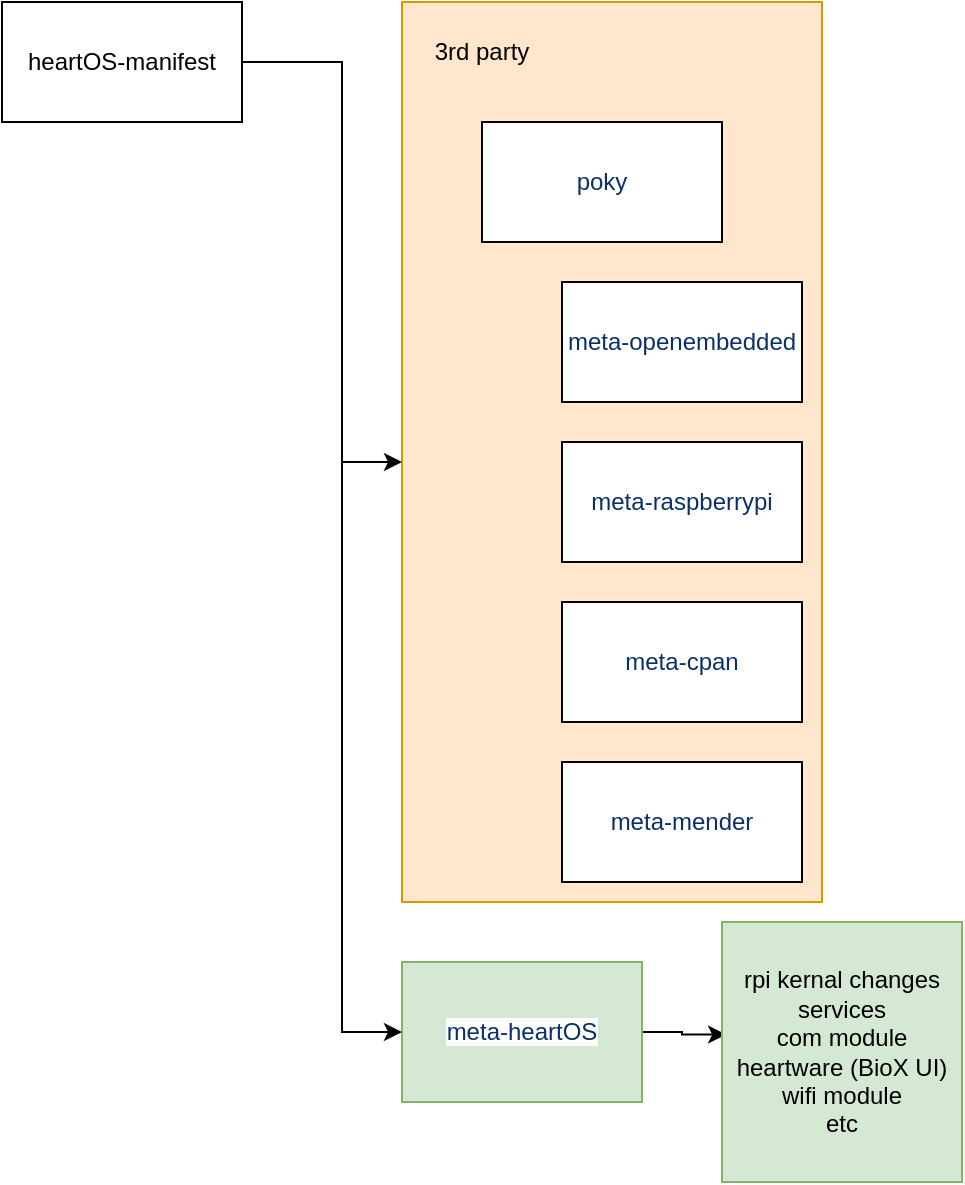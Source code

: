<mxfile version="16.4.7" type="github" pages="2">
  <diagram id="RGXpfQT3tDZtzm0-xO_2" name="Page-1">
    <mxGraphModel dx="2062" dy="1065" grid="1" gridSize="10" guides="1" tooltips="1" connect="1" arrows="1" fold="1" page="1" pageScale="1" pageWidth="850" pageHeight="1100" math="0" shadow="0">
      <root>
        <mxCell id="0" />
        <mxCell id="1" parent="0" />
        <mxCell id="KHljWuH5MT_CBvL4a0tw-12" value="" style="rounded=0;whiteSpace=wrap;html=1;align=left;fillColor=#ffe6cc;strokeColor=#d79b00;" vertex="1" parent="1">
          <mxGeometry x="240" y="40" width="210" height="450" as="geometry" />
        </mxCell>
        <mxCell id="KHljWuH5MT_CBvL4a0tw-1" value="heartOS-manifest" style="rounded=0;whiteSpace=wrap;html=1;" vertex="1" parent="1">
          <mxGeometry x="40" y="40" width="120" height="60" as="geometry" />
        </mxCell>
        <mxCell id="KHljWuH5MT_CBvL4a0tw-2" value="&lt;span style=&quot;color: rgb(10 , 48 , 105) ; font-family: , , &amp;#34;sf mono&amp;#34; , &amp;#34;menlo&amp;#34; , &amp;#34;consolas&amp;#34; , &amp;#34;liberation mono&amp;#34; , monospace ; background-color: rgb(255 , 255 , 255)&quot;&gt;poky&lt;/span&gt;" style="rounded=0;whiteSpace=wrap;html=1;" vertex="1" parent="1">
          <mxGeometry x="280" y="100" width="120" height="60" as="geometry" />
        </mxCell>
        <mxCell id="KHljWuH5MT_CBvL4a0tw-3" value="&lt;span style=&quot;color: rgb(10 , 48 , 105) ; font-family: , , &amp;#34;sf mono&amp;#34; , &amp;#34;menlo&amp;#34; , &amp;#34;consolas&amp;#34; , &amp;#34;liberation mono&amp;#34; , monospace ; background-color: rgb(255 , 255 , 255)&quot;&gt;meta-openembedded&lt;/span&gt;" style="rounded=0;whiteSpace=wrap;html=1;" vertex="1" parent="1">
          <mxGeometry x="320" y="180" width="120" height="60" as="geometry" />
        </mxCell>
        <mxCell id="KHljWuH5MT_CBvL4a0tw-4" value="&lt;span style=&quot;color: rgb(10 , 48 , 105) ; font-family: , , &amp;#34;sf mono&amp;#34; , &amp;#34;menlo&amp;#34; , &amp;#34;consolas&amp;#34; , &amp;#34;liberation mono&amp;#34; , monospace ; background-color: rgb(255 , 255 , 255)&quot;&gt;meta-raspberrypi&lt;/span&gt;" style="rounded=0;whiteSpace=wrap;html=1;" vertex="1" parent="1">
          <mxGeometry x="320" y="260" width="120" height="60" as="geometry" />
        </mxCell>
        <mxCell id="KHljWuH5MT_CBvL4a0tw-6" value="&lt;span style=&quot;color: rgb(10 , 48 , 105) ; font-family: , , &amp;#34;sf mono&amp;#34; , &amp;#34;menlo&amp;#34; , &amp;#34;consolas&amp;#34; , &amp;#34;liberation mono&amp;#34; , monospace ; background-color: rgb(255 , 255 , 255)&quot;&gt;meta-cpan&lt;/span&gt;" style="rounded=0;whiteSpace=wrap;html=1;" vertex="1" parent="1">
          <mxGeometry x="320" y="340" width="120" height="60" as="geometry" />
        </mxCell>
        <mxCell id="KHljWuH5MT_CBvL4a0tw-8" value="&lt;span style=&quot;color: rgb(10, 48, 105); font-size: 12px; font-style: normal; font-weight: 400; letter-spacing: normal; text-indent: 0px; text-transform: none; word-spacing: 0px; background-color: rgb(255, 255, 255); display: inline; float: none;&quot;&gt;meta-mender&lt;/span&gt;" style="rounded=0;whiteSpace=wrap;html=1;" vertex="1" parent="1">
          <mxGeometry x="320" y="420" width="120" height="60" as="geometry" />
        </mxCell>
        <mxCell id="KHljWuH5MT_CBvL4a0tw-17" style="edgeStyle=orthogonalEdgeStyle;rounded=0;orthogonalLoop=1;jettySize=auto;html=1;exitX=1;exitY=0.5;exitDx=0;exitDy=0;entryX=0.017;entryY=0.433;entryDx=0;entryDy=0;entryPerimeter=0;" edge="1" parent="1" source="KHljWuH5MT_CBvL4a0tw-9" target="KHljWuH5MT_CBvL4a0tw-15">
          <mxGeometry relative="1" as="geometry" />
        </mxCell>
        <mxCell id="KHljWuH5MT_CBvL4a0tw-9" value="&lt;span style=&quot;color: rgb(10 , 48 , 105) ; font-family: , , &amp;#34;sf mono&amp;#34; , &amp;#34;menlo&amp;#34; , &amp;#34;consolas&amp;#34; , &amp;#34;liberation mono&amp;#34; , monospace ; background-color: rgb(255 , 255 , 255)&quot;&gt;meta-heartOS&lt;/span&gt;" style="rounded=0;whiteSpace=wrap;html=1;fillColor=#d5e8d4;strokeColor=#82b366;" vertex="1" parent="1">
          <mxGeometry x="240" y="520" width="120" height="70" as="geometry" />
        </mxCell>
        <mxCell id="KHljWuH5MT_CBvL4a0tw-13" value="3rd party" style="text;html=1;strokeColor=none;fillColor=none;align=center;verticalAlign=middle;whiteSpace=wrap;rounded=0;" vertex="1" parent="1">
          <mxGeometry x="250" y="50" width="60" height="30" as="geometry" />
        </mxCell>
        <mxCell id="KHljWuH5MT_CBvL4a0tw-15" value="rpi kernal changes&lt;br&gt;services&lt;br&gt;com module&lt;br&gt;heartware (BioX UI)&lt;br&gt;wifi module&lt;br&gt;etc" style="rounded=0;whiteSpace=wrap;html=1;fillColor=#d5e8d4;strokeColor=#82b366;" vertex="1" parent="1">
          <mxGeometry x="400" y="500" width="120" height="130" as="geometry" />
        </mxCell>
        <mxCell id="KHljWuH5MT_CBvL4a0tw-20" value="" style="edgeStyle=segmentEdgeStyle;endArrow=classic;html=1;rounded=0;exitX=1;exitY=0.5;exitDx=0;exitDy=0;entryX=0;entryY=0.5;entryDx=0;entryDy=0;" edge="1" parent="1" source="KHljWuH5MT_CBvL4a0tw-1" target="KHljWuH5MT_CBvL4a0tw-9">
          <mxGeometry width="50" height="50" relative="1" as="geometry">
            <mxPoint x="400" y="440" as="sourcePoint" />
            <mxPoint x="450" y="390" as="targetPoint" />
            <Array as="points">
              <mxPoint x="210" y="70" />
              <mxPoint x="210" y="555" />
            </Array>
          </mxGeometry>
        </mxCell>
        <mxCell id="KHljWuH5MT_CBvL4a0tw-21" value="" style="edgeStyle=segmentEdgeStyle;endArrow=classic;html=1;rounded=0;exitX=1;exitY=0.5;exitDx=0;exitDy=0;" edge="1" parent="1" source="KHljWuH5MT_CBvL4a0tw-1" target="KHljWuH5MT_CBvL4a0tw-12">
          <mxGeometry width="50" height="50" relative="1" as="geometry">
            <mxPoint x="400" y="440" as="sourcePoint" />
            <mxPoint x="230" y="280" as="targetPoint" />
            <Array as="points">
              <mxPoint x="210" y="70" />
              <mxPoint x="210" y="270" />
            </Array>
          </mxGeometry>
        </mxCell>
      </root>
    </mxGraphModel>
  </diagram>
  <diagram id="g84kJ7uVpb5qampgBmQU" name="Page-2">
    <mxGraphModel dx="2062" dy="1065" grid="1" gridSize="10" guides="1" tooltips="1" connect="1" arrows="1" fold="1" page="1" pageScale="1" pageWidth="850" pageHeight="1100" math="0" shadow="0">
      <root>
        <mxCell id="GeWcEWn7y4cUAgWxGxmX-0" />
        <mxCell id="GeWcEWn7y4cUAgWxGxmX-1" parent="GeWcEWn7y4cUAgWxGxmX-0" />
        <mxCell id="GeWcEWn7y4cUAgWxGxmX-36" value="" style="rounded=0;whiteSpace=wrap;html=1;align=left;fillColor=#ffe6cc;strokeColor=#d79b00;" vertex="1" parent="GeWcEWn7y4cUAgWxGxmX-1">
          <mxGeometry x="240" y="500" width="210" height="560" as="geometry" />
        </mxCell>
        <mxCell id="GeWcEWn7y4cUAgWxGxmX-2" value="" style="rounded=0;whiteSpace=wrap;html=1;align=left;fillColor=#ffe6cc;strokeColor=#d79b00;" vertex="1" parent="GeWcEWn7y4cUAgWxGxmX-1">
          <mxGeometry x="240" y="40" width="210" height="450" as="geometry" />
        </mxCell>
        <mxCell id="GeWcEWn7y4cUAgWxGxmX-3" value="excotye-manifest" style="rounded=0;whiteSpace=wrap;html=1;" vertex="1" parent="GeWcEWn7y4cUAgWxGxmX-1">
          <mxGeometry x="40" y="40" width="120" height="60" as="geometry" />
        </mxCell>
        <mxCell id="GeWcEWn7y4cUAgWxGxmX-4" value="&lt;span style=&quot;color: rgb(10 , 48 , 105) ; font-family: , , &amp;#34;sf mono&amp;#34; , &amp;#34;menlo&amp;#34; , &amp;#34;consolas&amp;#34; , &amp;#34;liberation mono&amp;#34; , monospace ; background-color: rgb(255 , 255 , 255)&quot;&gt;poky&lt;/span&gt;" style="rounded=0;whiteSpace=wrap;html=1;" vertex="1" parent="GeWcEWn7y4cUAgWxGxmX-1">
          <mxGeometry x="280" y="100" width="120" height="60" as="geometry" />
        </mxCell>
        <mxCell id="GeWcEWn7y4cUAgWxGxmX-5" value="&lt;span style=&quot;color: rgb(10 , 48 , 105) ; font-family: , , &amp;#34;sf mono&amp;#34; , &amp;#34;menlo&amp;#34; , &amp;#34;consolas&amp;#34; , &amp;#34;liberation mono&amp;#34; , monospace ; background-color: rgb(255 , 255 , 255)&quot;&gt;meta-openembedded&lt;/span&gt;" style="rounded=0;whiteSpace=wrap;html=1;" vertex="1" parent="GeWcEWn7y4cUAgWxGxmX-1">
          <mxGeometry x="320" y="180" width="120" height="60" as="geometry" />
        </mxCell>
        <mxCell id="GeWcEWn7y4cUAgWxGxmX-6" value="&lt;span style=&quot;color: rgb(10 , 48 , 105) ; font-family: , , &amp;#34;sf mono&amp;#34; , &amp;#34;menlo&amp;#34; , &amp;#34;consolas&amp;#34; , &amp;#34;liberation mono&amp;#34; , monospace ; background-color: rgb(255 , 255 , 255)&quot;&gt;meta-raspberrypi&lt;/span&gt;" style="rounded=0;whiteSpace=wrap;html=1;" vertex="1" parent="GeWcEWn7y4cUAgWxGxmX-1">
          <mxGeometry x="320" y="260" width="120" height="60" as="geometry" />
        </mxCell>
        <mxCell id="GeWcEWn7y4cUAgWxGxmX-7" value="&lt;span style=&quot;color: rgb(10 , 48 , 105) ; font-family: , , &amp;#34;sf mono&amp;#34; , &amp;#34;menlo&amp;#34; , &amp;#34;consolas&amp;#34; , &amp;#34;liberation mono&amp;#34; , monospace ; background-color: rgb(255 , 255 , 255)&quot;&gt;meta-cpan&lt;/span&gt;" style="rounded=0;whiteSpace=wrap;html=1;" vertex="1" parent="GeWcEWn7y4cUAgWxGxmX-1">
          <mxGeometry x="320" y="340" width="120" height="60" as="geometry" />
        </mxCell>
        <mxCell id="GeWcEWn7y4cUAgWxGxmX-8" value="&lt;span style=&quot;color: rgb(10, 48, 105); font-size: 12px; font-style: normal; font-weight: 400; letter-spacing: normal; text-indent: 0px; text-transform: none; word-spacing: 0px; background-color: rgb(255, 255, 255); display: inline; float: none;&quot;&gt;meta-mender&lt;/span&gt;" style="rounded=0;whiteSpace=wrap;html=1;" vertex="1" parent="GeWcEWn7y4cUAgWxGxmX-1">
          <mxGeometry x="320" y="420" width="120" height="60" as="geometry" />
        </mxCell>
        <mxCell id="GeWcEWn7y4cUAgWxGxmX-10" value="&lt;span style=&quot;color: rgb(10 , 48 , 105) ; font-family: , , &amp;#34;sf mono&amp;#34; , &amp;#34;menlo&amp;#34; , &amp;#34;consolas&amp;#34; , &amp;#34;liberation mono&amp;#34; , monospace ; background-color: rgb(255 , 255 , 255)&quot;&gt;&lt;b&gt;meta-exocyte&amp;nbsp;&lt;br&gt;&lt;/b&gt;com-module &lt;br&gt;ui etc&lt;br&gt;&lt;/span&gt;" style="rounded=0;whiteSpace=wrap;html=1;fillColor=#d5e8d4;strokeColor=#82b366;" vertex="1" parent="GeWcEWn7y4cUAgWxGxmX-1">
          <mxGeometry x="305" y="520" width="120" height="70" as="geometry" />
        </mxCell>
        <mxCell id="GeWcEWn7y4cUAgWxGxmX-11" value="3rd party" style="text;html=1;strokeColor=none;fillColor=none;align=center;verticalAlign=middle;whiteSpace=wrap;rounded=0;" vertex="1" parent="GeWcEWn7y4cUAgWxGxmX-1">
          <mxGeometry x="250" y="50" width="60" height="30" as="geometry" />
        </mxCell>
        <mxCell id="GeWcEWn7y4cUAgWxGxmX-13" value="" style="edgeStyle=segmentEdgeStyle;endArrow=classic;html=1;rounded=0;exitX=1;exitY=0.5;exitDx=0;exitDy=0;entryX=-0.005;entryY=0.582;entryDx=0;entryDy=0;entryPerimeter=0;" edge="1" parent="GeWcEWn7y4cUAgWxGxmX-1" source="GeWcEWn7y4cUAgWxGxmX-3" target="GeWcEWn7y4cUAgWxGxmX-36">
          <mxGeometry width="50" height="50" relative="1" as="geometry">
            <mxPoint x="400" y="440" as="sourcePoint" />
            <mxPoint x="230" y="740" as="targetPoint" />
            <Array as="points">
              <mxPoint x="210" y="70" />
              <mxPoint x="210" y="826" />
            </Array>
          </mxGeometry>
        </mxCell>
        <mxCell id="GeWcEWn7y4cUAgWxGxmX-14" value="" style="edgeStyle=segmentEdgeStyle;endArrow=classic;html=1;rounded=0;exitX=1;exitY=0.5;exitDx=0;exitDy=0;" edge="1" parent="GeWcEWn7y4cUAgWxGxmX-1" source="GeWcEWn7y4cUAgWxGxmX-3" target="GeWcEWn7y4cUAgWxGxmX-2">
          <mxGeometry width="50" height="50" relative="1" as="geometry">
            <mxPoint x="400" y="440" as="sourcePoint" />
            <mxPoint x="230" y="280" as="targetPoint" />
            <Array as="points">
              <mxPoint x="210" y="70" />
              <mxPoint x="210" y="270" />
            </Array>
          </mxGeometry>
        </mxCell>
        <mxCell id="GeWcEWn7y4cUAgWxGxmX-21" value="" style="endArrow=none;html=1;rounded=0;fillColor=#e51400;strokeColor=#B20000;strokeWidth=4;exitX=0;exitY=0;exitDx=0;exitDy=0;entryX=1;entryY=1;entryDx=0;entryDy=0;" edge="1" parent="GeWcEWn7y4cUAgWxGxmX-1">
          <mxGeometry width="50" height="50" relative="1" as="geometry">
            <mxPoint x="320" y="340" as="sourcePoint" />
            <mxPoint x="440" y="400" as="targetPoint" />
          </mxGeometry>
        </mxCell>
        <mxCell id="GeWcEWn7y4cUAgWxGxmX-22" value="" style="endArrow=none;html=1;rounded=0;fillColor=#e51400;strokeColor=#B20000;strokeWidth=4;exitX=0;exitY=1;exitDx=0;exitDy=0;entryX=1;entryY=0;entryDx=0;entryDy=0;" edge="1" parent="GeWcEWn7y4cUAgWxGxmX-1" source="GeWcEWn7y4cUAgWxGxmX-7" target="GeWcEWn7y4cUAgWxGxmX-7">
          <mxGeometry width="50" height="50" relative="1" as="geometry">
            <mxPoint x="330" y="350" as="sourcePoint" />
            <mxPoint x="450" y="410" as="targetPoint" />
          </mxGeometry>
        </mxCell>
        <mxCell id="GeWcEWn7y4cUAgWxGxmX-24" value="&lt;span style=&quot;color: rgb(10 , 48 , 105) ; font-family: , , &amp;#34;sf mono&amp;#34; , &amp;#34;menlo&amp;#34; , &amp;#34;consolas&amp;#34; , &amp;#34;liberation mono&amp;#34; , monospace ; background-color: rgb(255 , 255 , 255)&quot;&gt;&lt;b&gt;meta-connectivity&lt;/b&gt;&lt;br&gt;wifi module and controol&lt;br&gt;&lt;/span&gt;" style="rounded=0;whiteSpace=wrap;html=1;fillColor=#d5e8d4;strokeColor=#82b366;" vertex="1" parent="GeWcEWn7y4cUAgWxGxmX-1">
          <mxGeometry x="305" y="620" width="120" height="70" as="geometry" />
        </mxCell>
        <mxCell id="GeWcEWn7y4cUAgWxGxmX-25" value="&lt;span style=&quot;color: rgb(10 , 48 , 105) ; font-family: , , &amp;#34;sf mono&amp;#34; , &amp;#34;menlo&amp;#34; , &amp;#34;consolas&amp;#34; , &amp;#34;liberation mono&amp;#34; , monospace ; background-color: rgb(255 , 255 , 255)&quot;&gt;&lt;b&gt;meta-hardware&lt;br&gt;&lt;/b&gt;changes that was rpi spefiec&lt;br&gt;&lt;/span&gt;" style="rounded=0;whiteSpace=wrap;html=1;fillColor=#d5e8d4;strokeColor=#82b366;" vertex="1" parent="GeWcEWn7y4cUAgWxGxmX-1">
          <mxGeometry x="305" y="720" width="120" height="70" as="geometry" />
        </mxCell>
        <mxCell id="GeWcEWn7y4cUAgWxGxmX-27" value="shared with biox and other project. Upgrade to one is easily shared" style="shape=note;strokeWidth=2;fontSize=14;size=20;whiteSpace=wrap;html=1;fillColor=#fff2cc;strokeColor=#d6b656;fontColor=#666600;" vertex="1" parent="GeWcEWn7y4cUAgWxGxmX-1">
          <mxGeometry x="480" y="620" width="150" height="100" as="geometry" />
        </mxCell>
        <mxCell id="GeWcEWn7y4cUAgWxGxmX-28" value="kernel changes, boot changes etc. So if there is a hardware change easy to switch in and out" style="shape=note;strokeWidth=2;fontSize=14;size=20;whiteSpace=wrap;html=1;fillColor=#fff2cc;strokeColor=#d6b656;fontColor=#666600;" vertex="1" parent="GeWcEWn7y4cUAgWxGxmX-1">
          <mxGeometry x="480" y="730" width="150" height="100" as="geometry" />
        </mxCell>
        <mxCell id="GeWcEWn7y4cUAgWxGxmX-29" value="kernel changes, boot changes etc. So if there is a hardware change easy to switch in and out" style="shape=note;strokeWidth=2;fontSize=14;size=20;whiteSpace=wrap;html=1;fillColor=#fff2cc;strokeColor=#d6b656;fontColor=#666600;" vertex="1" parent="GeWcEWn7y4cUAgWxGxmX-1">
          <mxGeometry x="480" y="500" width="150" height="100" as="geometry" />
        </mxCell>
        <mxCell id="GeWcEWn7y4cUAgWxGxmX-30" value="&lt;span style=&quot;color: rgb(10 , 48 , 105) ; font-family: , , &amp;#34;sf mono&amp;#34; , &amp;#34;menlo&amp;#34; , &amp;#34;consolas&amp;#34; , &amp;#34;liberation mono&amp;#34; , monospace ; background-color: rgb(255 , 255 , 255)&quot;&gt;&lt;b&gt;meta-shared?&lt;br&gt;&lt;/b&gt;changes that was rpi spefiec&lt;br&gt;&lt;/span&gt;" style="rounded=0;whiteSpace=wrap;html=1;fillColor=#d5e8d4;strokeColor=#82b366;" vertex="1" parent="GeWcEWn7y4cUAgWxGxmX-1">
          <mxGeometry x="305" y="840" width="120" height="70" as="geometry" />
        </mxCell>
        <mxCell id="GeWcEWn7y4cUAgWxGxmX-31" value="services etc shared with biox.&lt;br&gt;" style="shape=note;strokeWidth=2;fontSize=14;size=20;whiteSpace=wrap;html=1;fillColor=#fff2cc;strokeColor=#d6b656;fontColor=#666600;" vertex="1" parent="GeWcEWn7y4cUAgWxGxmX-1">
          <mxGeometry x="480" y="850" width="150" height="100" as="geometry" />
        </mxCell>
        <mxCell id="GeWcEWn7y4cUAgWxGxmX-32" value="&lt;span style=&quot;color: rgb(10 , 48 , 105) ; font-family: , , &amp;#34;sf mono&amp;#34; , &amp;#34;menlo&amp;#34; , &amp;#34;consolas&amp;#34; , &amp;#34;liberation mono&amp;#34; , monospace ; background-color: rgb(255 , 255 , 255)&quot;&gt;&lt;b&gt;meta-camera?&lt;br&gt;&lt;/b&gt;changes that was rpi spefiec&lt;br&gt;&lt;/span&gt;" style="rounded=0;whiteSpace=wrap;html=1;fillColor=#d5e8d4;strokeColor=#82b366;" vertex="1" parent="GeWcEWn7y4cUAgWxGxmX-1">
          <mxGeometry x="305" y="970" width="120" height="70" as="geometry" />
        </mxCell>
        <mxCell id="GeWcEWn7y4cUAgWxGxmX-33" value="if camera are shared with biox that can be places here." style="shape=note;strokeWidth=2;fontSize=14;size=20;whiteSpace=wrap;html=1;fillColor=#fff2cc;strokeColor=#d6b656;fontColor=#666600;" vertex="1" parent="GeWcEWn7y4cUAgWxGxmX-1">
          <mxGeometry x="480" y="960" width="150" height="100" as="geometry" />
        </mxCell>
        <mxCell id="GeWcEWn7y4cUAgWxGxmX-38" value="cellink" style="text;html=1;strokeColor=none;fillColor=none;align=center;verticalAlign=middle;whiteSpace=wrap;rounded=0;" vertex="1" parent="GeWcEWn7y4cUAgWxGxmX-1">
          <mxGeometry x="240" y="500" width="60" height="30" as="geometry" />
        </mxCell>
        <mxCell id="GeWcEWn7y4cUAgWxGxmX-39" value="cpan need for perl as slic3er needs perl. Is it still needed?" style="shape=note;strokeWidth=2;fontSize=14;size=20;whiteSpace=wrap;html=1;fillColor=#fff2cc;strokeColor=#d6b656;fontColor=#666600;" vertex="1" parent="GeWcEWn7y4cUAgWxGxmX-1">
          <mxGeometry x="480" y="330" width="150" height="100" as="geometry" />
        </mxCell>
      </root>
    </mxGraphModel>
  </diagram>
</mxfile>
